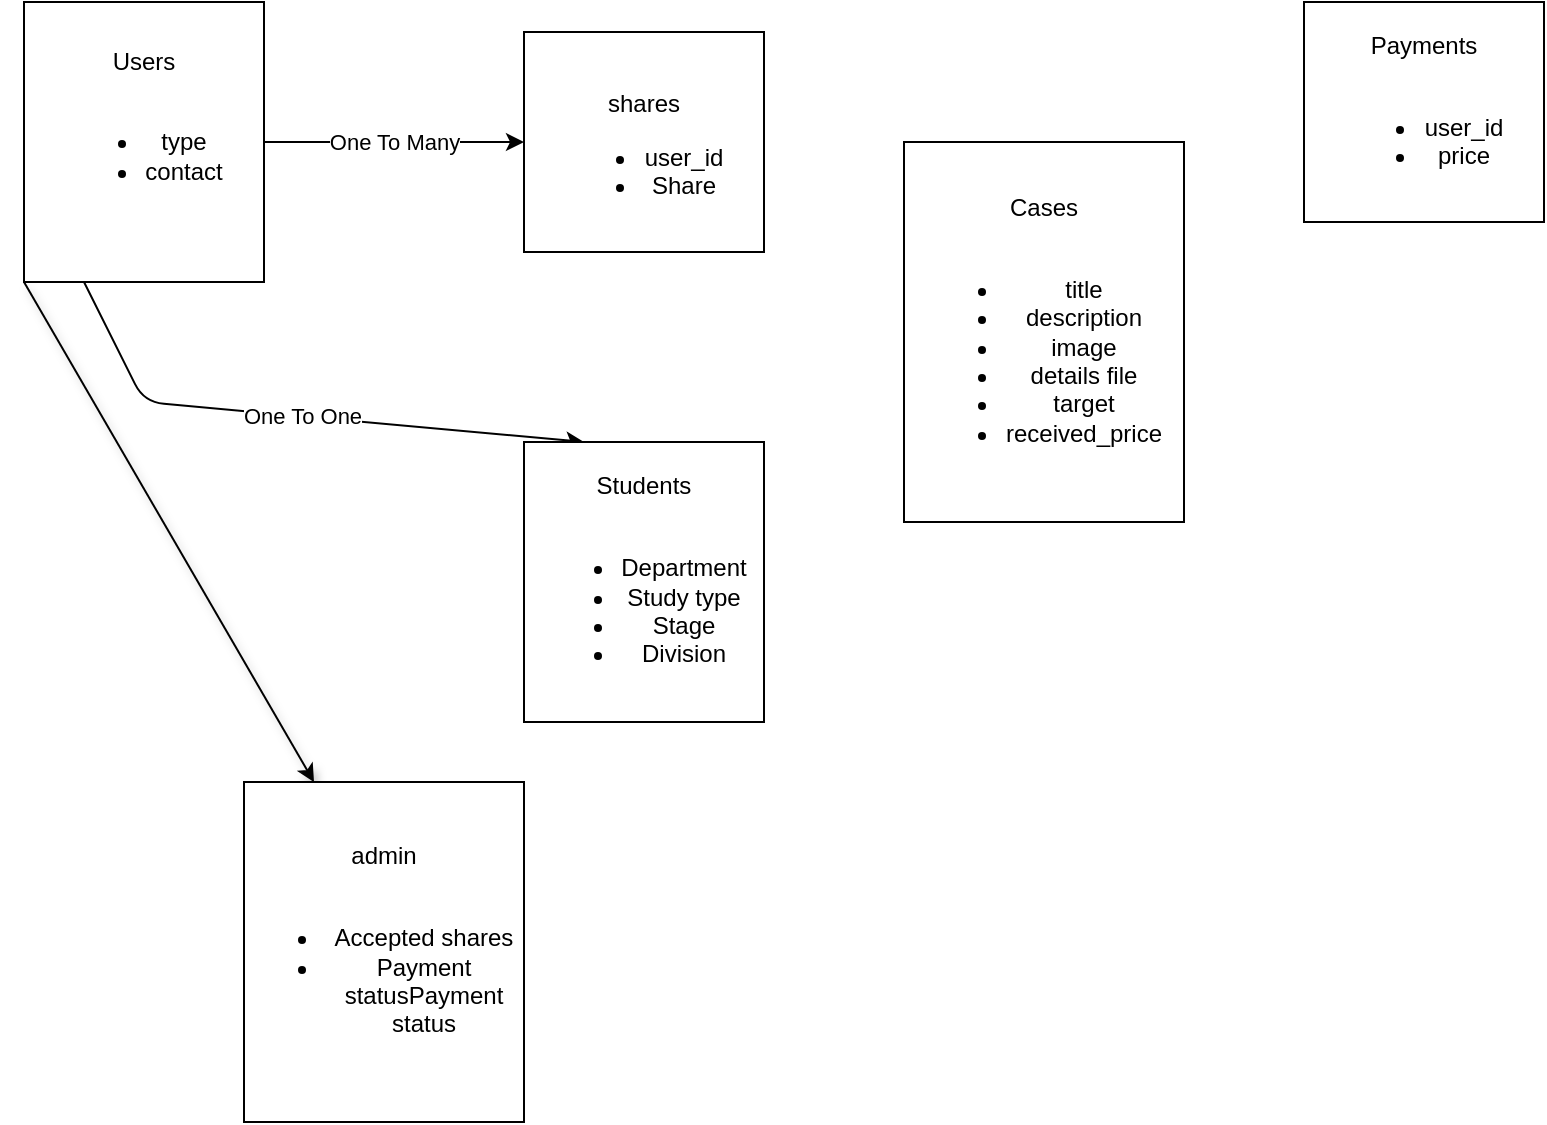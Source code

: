 <mxfile>
    <diagram id="6cggQjElA7jcxz0K3cPM" name="Page-1">
        <mxGraphModel dx="1592" dy="445" grid="1" gridSize="10" guides="1" tooltips="1" connect="1" arrows="1" fold="1" page="1" pageScale="1" pageWidth="850" pageHeight="1100" math="0" shadow="0">
            <root>
                <mxCell id="0"/>
                <mxCell id="1" parent="0"/>
                <mxCell id="45" value="One To Many" style="edgeStyle=none;html=1;exitX=1;exitY=0.5;exitDx=0;exitDy=0;" parent="1" source="9" edge="1">
                    <mxGeometry relative="1" as="geometry">
                        <mxPoint x="250" y="80" as="targetPoint"/>
                    </mxGeometry>
                </mxCell>
                <mxCell id="46" style="edgeStyle=none;html=1;exitX=0.25;exitY=1;exitDx=0;exitDy=0;entryX=0.25;entryY=0;entryDx=0;entryDy=0;" parent="1" source="9" target="19" edge="1">
                    <mxGeometry relative="1" as="geometry">
                        <mxPoint x="30" y="270" as="targetPoint"/>
                        <Array as="points">
                            <mxPoint x="60" y="210"/>
                        </Array>
                    </mxGeometry>
                </mxCell>
                <mxCell id="51" value="One To One" style="edgeLabel;html=1;align=center;verticalAlign=middle;resizable=0;points=[];" parent="46" vertex="1" connectable="0">
                    <mxGeometry x="0.018" relative="1" as="geometry">
                        <mxPoint as="offset"/>
                    </mxGeometry>
                </mxCell>
                <mxCell id="54" style="edgeStyle=none;html=1;exitX=0;exitY=1;exitDx=0;exitDy=0;shadow=1;entryX=0.25;entryY=0;entryDx=0;entryDy=0;" edge="1" parent="1" source="9" target="55">
                    <mxGeometry relative="1" as="geometry">
                        <mxPoint x="110" y="400" as="targetPoint"/>
                    </mxGeometry>
                </mxCell>
                <mxCell id="9" value="Users&lt;br&gt;&lt;br&gt;&lt;ul&gt;&lt;li&gt;type&lt;/li&gt;&lt;li&gt;contact&lt;/li&gt;&lt;span&gt;&amp;nbsp;&lt;/span&gt;&lt;/ul&gt;" style="whiteSpace=wrap;html=1;" parent="1" vertex="1">
                    <mxGeometry y="10" width="120" height="140" as="geometry"/>
                </mxCell>
                <mxCell id="19" value="Students&lt;br&gt;&lt;br&gt;&lt;ul&gt;&lt;li&gt;Department&lt;/li&gt;&lt;li&gt;Study type&lt;br&gt;&lt;/li&gt;&lt;li&gt;Stage&lt;/li&gt;&lt;li&gt;Division&lt;/li&gt;&lt;/ul&gt;" style="whiteSpace=wrap;html=1;" parent="1" vertex="1">
                    <mxGeometry x="250" y="230" width="120" height="140" as="geometry"/>
                </mxCell>
                <mxCell id="28" value="Cases&lt;br&gt;&lt;br&gt;&lt;ul&gt;&lt;li&gt;title&lt;/li&gt;&lt;li&gt;description&lt;/li&gt;&lt;li&gt;image&lt;/li&gt;&lt;li&gt;details file&lt;/li&gt;&lt;li&gt;target&lt;/li&gt;&lt;li&gt;received_price&lt;/li&gt;&lt;/ul&gt;" style="whiteSpace=wrap;html=1;" parent="1" vertex="1">
                    <mxGeometry x="440" y="80" width="140" height="190" as="geometry"/>
                </mxCell>
                <mxCell id="36" value="Payments&lt;br&gt;&lt;br&gt;&lt;ul&gt;&lt;li&gt;user_id&lt;/li&gt;&lt;li&gt;price&lt;/li&gt;&lt;/ul&gt;" style="whiteSpace=wrap;html=1;" parent="1" vertex="1">
                    <mxGeometry x="640" y="10" width="120" height="110" as="geometry"/>
                </mxCell>
                <mxCell id="53" value="&lt;font face=&quot;monospace&quot;&gt;&lt;font color=&quot;rgba(0, 0, 0, 0)&quot;&gt;&lt;span style=&quot;font-size: 0px&quot;&gt;shares%3CmxGraphModel%3E%3Croot%3E%3CmxCell%20id%3D%220%22%2F%3E%3CmxCell%20id%3D%221%22%20parent%3D%220%22%2F%3E%3CmxCell%20id%3D%222%22%20value%3D%22Payments%26lt%3Bbr%26gt%3B%26lt%3Bbr%26gt%3B%26lt%3Bul%26gt%3B%26lt%3Bli%26gt%3Buser_id%26lt%3B%2Fli%26gt%3B%26lt%3Bli%26gt%3Bprice%26lt%3B%2Fli%26gt%3B%26lt%3B%2Ful%26gt%3B%22%20style%3D%22whiteSpace%3Dwrap%3Bhtml%3D1%3B%22%20vertex%3D%221%22%20parent%3D%221%22%3E%3CmxGeometry%20x%3D%22700%22%20y%3D%2225%22%20width%3D%22120%22%20height%3D%22110%22%20as%3D%22geometry%22%2F%3E%3C%2FmxCell%3E%3C%2Froot%3E%3C%2FmxGraphModel%3E&lt;/span&gt;&lt;/font&gt;&lt;font color=&quot;#ba0000&quot;&gt;&lt;span style=&quot;font-size: 0px&quot;&gt;shares&lt;/span&gt;&lt;/font&gt;&lt;br&gt;&lt;/font&gt;&lt;font color=&quot;rgba(0, 0, 0, 0)&quot; face=&quot;monospace&quot;&gt;&lt;span style=&quot;font-size: 0px&quot;&gt;shares%3CmxGraphModel%3E%3Croot%3E%3CmxCell%20id%3D%220%22%2F%3E%3CmxCell%20id%3D%221%22%20parent%3D%220%22%2F%3E%3CmxCell%20id%3D%222%22%20value%3D%22Payments%26lt%3Bbr%26gt%3B%26lt%3Bbr%26gt%3B%26lt%3Bul%26gt%3B%26lt%3Bli%26gt%3Buser_id%26lt%3B%2Fli%26gt%3B%26lt%3Bli%26gt%3Bprice%26lt%3B%2Fli%26gt%3B%26lt%3B%2Ful%26gt%3B%22%20style%3D%22whiteSpace%3Dwrap%3Bhtml%3D1%3B%22%20vertex%3D%221%22%20parent%3D%221%22%3E%3CmxGeometry%20x%3D%22700%22%20y%3D%2225%22%20width%3D%22120%22%20height%3D%22110%22%20as%3D%22geometry%22%2F%3E%3C%2FmxCell%3E%3C%2Froot%3E%3C%2FmxGraphModel%3E&lt;/span&gt;&lt;/font&gt;&lt;font color=&quot;#ba0000&quot; face=&quot;monospace&quot;&gt;&lt;span style=&quot;font-size: 0px&quot;&gt;shares&lt;/span&gt;&lt;/font&gt;&lt;span&gt;shares&lt;/span&gt;&lt;font color=&quot;#ba0000&quot; face=&quot;monospace&quot;&gt;&lt;span style=&quot;font-size: 0px&quot;&gt;&lt;br&gt;&lt;/span&gt;&lt;/font&gt;&lt;ul&gt;&lt;li&gt;user_id&lt;/li&gt;&lt;li&gt;Share&lt;/li&gt;&lt;/ul&gt;" style="whiteSpace=wrap;html=1;" parent="1" vertex="1">
                    <mxGeometry x="250" y="25" width="120" height="110" as="geometry"/>
                </mxCell>
                <mxCell id="55" value="admin&lt;br&gt;&lt;br&gt;&lt;ul&gt;&lt;li&gt;Accepted shares&lt;br&gt;&lt;/li&gt;&lt;li&gt;Payment statusPayment status&lt;br&gt;&lt;/li&gt;&lt;/ul&gt;" style="whiteSpace=wrap;html=1;" vertex="1" parent="1">
                    <mxGeometry x="110" y="400" width="140" height="170" as="geometry"/>
                </mxCell>
            </root>
        </mxGraphModel>
    </diagram>
</mxfile>